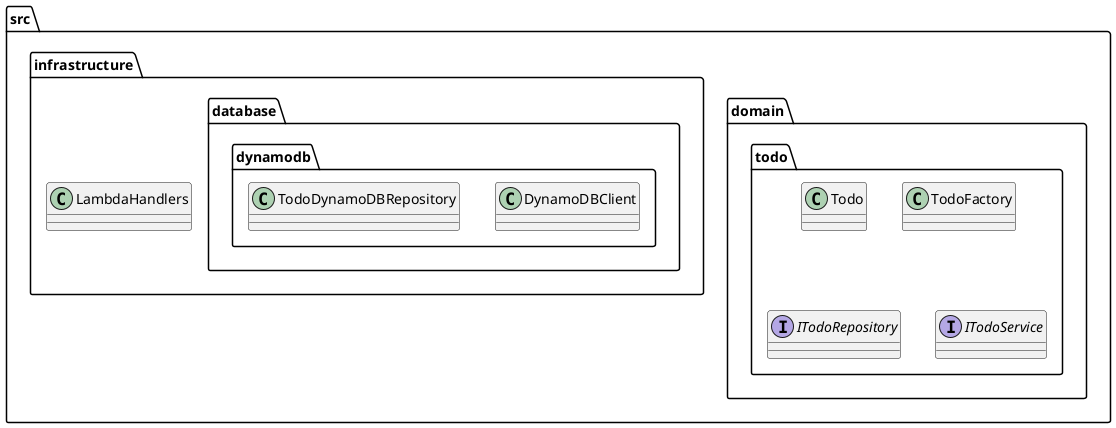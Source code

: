 @startuml

package "src" {
  package "domain" {
    package "todo" {
      class Todo
      class TodoFactory
      interface ITodoRepository
      interface ITodoService
    }
  }
  
  package "infrastructure" {
    class LambdaHandlers
    package "database" {
      package "dynamodb" {
        class DynamoDBClient
        class TodoDynamoDBRepository
      }
    }
  }
}

@enduml
